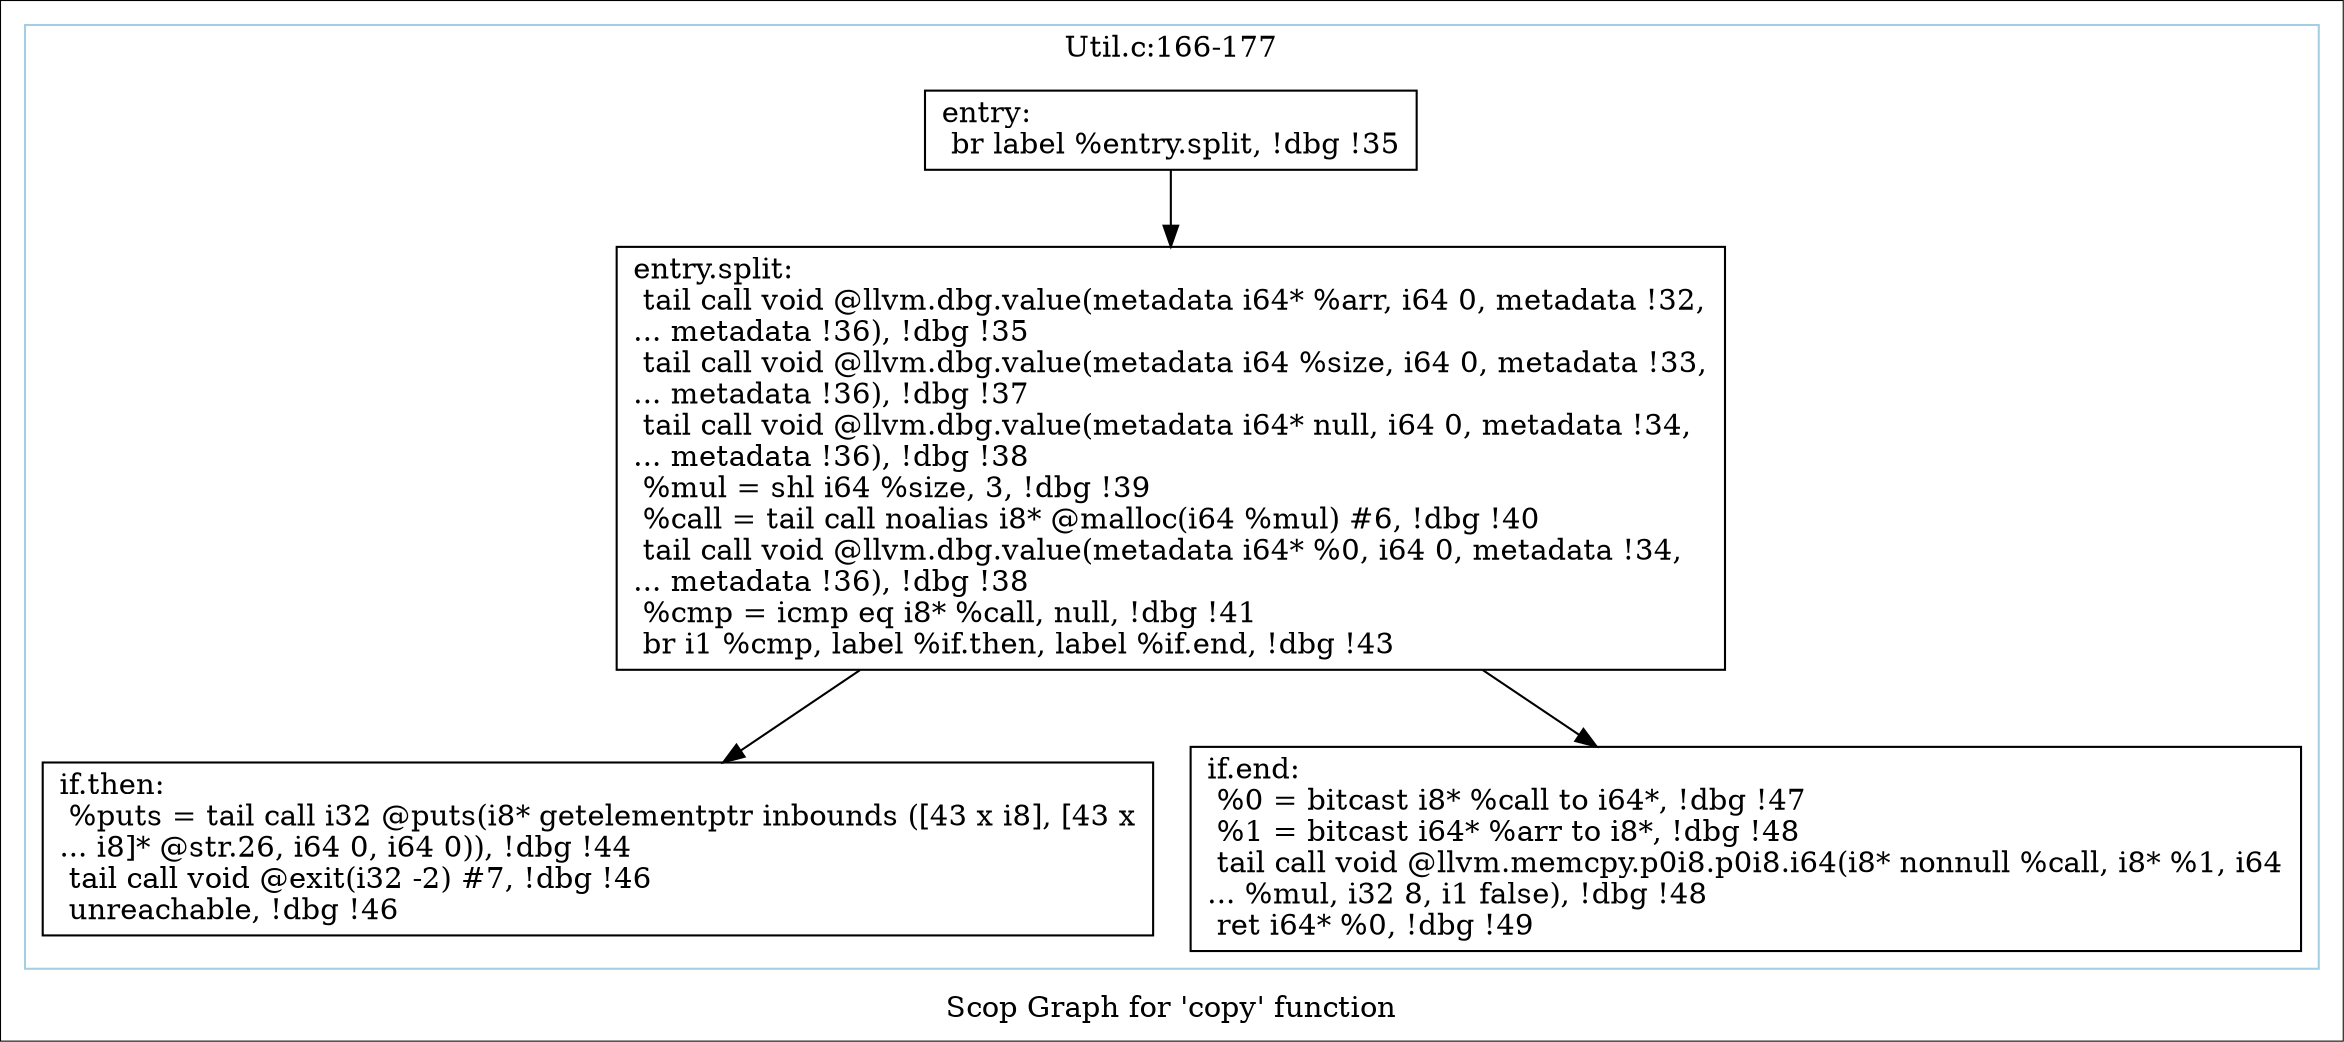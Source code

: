digraph "Scop Graph for 'copy' function" {
	label="Scop Graph for 'copy' function";

	Node0x9cb2670 [shape=record,label="{entry:\l  br label %entry.split, !dbg !35\l}"];
	Node0x9cb2670 -> Node0x9cfc9b0;
	Node0x9cfc9b0 [shape=record,label="{entry.split:                                      \l  tail call void @llvm.dbg.value(metadata i64* %arr, i64 0, metadata !32,\l... metadata !36), !dbg !35\l  tail call void @llvm.dbg.value(metadata i64 %size, i64 0, metadata !33,\l... metadata !36), !dbg !37\l  tail call void @llvm.dbg.value(metadata i64* null, i64 0, metadata !34,\l... metadata !36), !dbg !38\l  %mul = shl i64 %size, 3, !dbg !39\l  %call = tail call noalias i8* @malloc(i64 %mul) #6, !dbg !40\l  tail call void @llvm.dbg.value(metadata i64* %0, i64 0, metadata !34,\l... metadata !36), !dbg !38\l  %cmp = icmp eq i8* %call, null, !dbg !41\l  br i1 %cmp, label %if.then, label %if.end, !dbg !43\l}"];
	Node0x9cfc9b0 -> Node0x9ccca00;
	Node0x9cfc9b0 -> Node0x9cf3110;
	Node0x9ccca00 [shape=record,label="{if.then:                                          \l  %puts = tail call i32 @puts(i8* getelementptr inbounds ([43 x i8], [43 x\l... i8]* @str.26, i64 0, i64 0)), !dbg !44\l  tail call void @exit(i32 -2) #7, !dbg !46\l  unreachable, !dbg !46\l}"];
	Node0x9cf3110 [shape=record,label="{if.end:                                           \l  %0 = bitcast i8* %call to i64*, !dbg !47\l  %1 = bitcast i64* %arr to i8*, !dbg !48\l  tail call void @llvm.memcpy.p0i8.p0i8.i64(i8* nonnull %call, i8* %1, i64\l... %mul, i32 8, i1 false), !dbg !48\l  ret i64* %0, !dbg !49\l}"];
	colorscheme = "paired12"
        subgraph cluster_0x9cce770 {
          label = "Util.c:166-177
";
          style = solid;
          color = 1
          Node0x9cb2670;
          Node0x9cfc9b0;
          Node0x9ccca00;
          Node0x9cf3110;
        }
}
